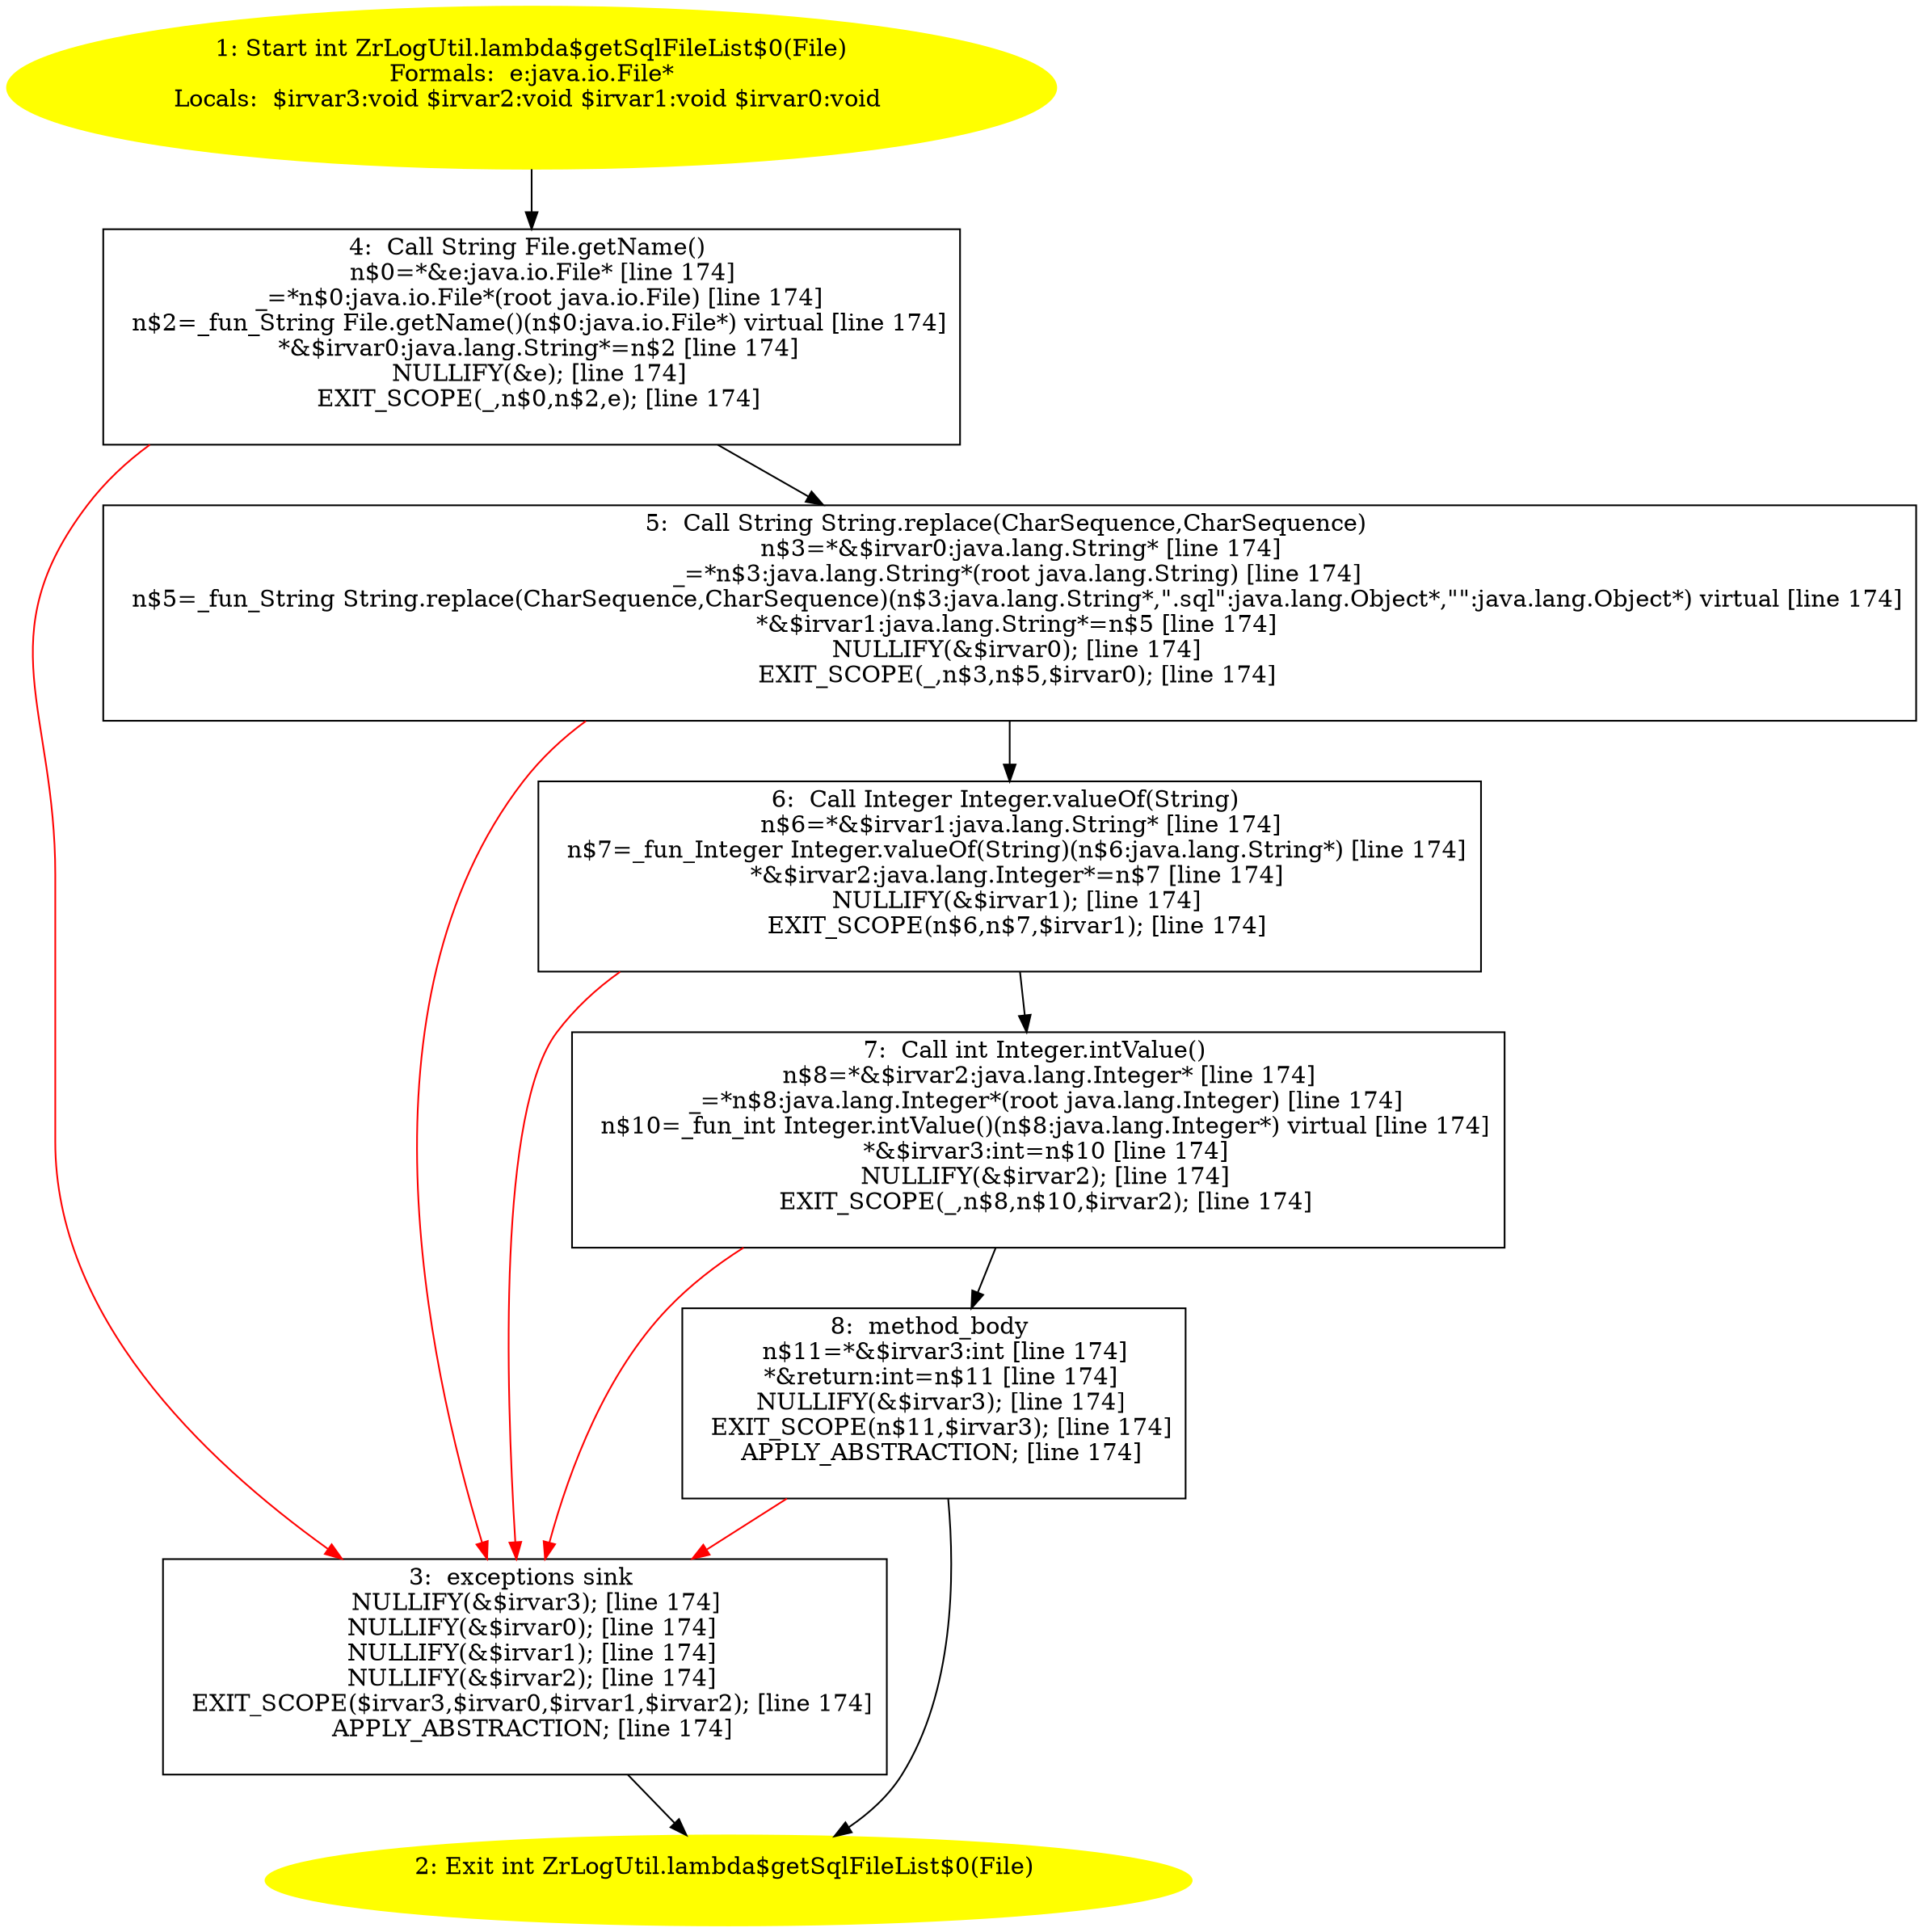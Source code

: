 /* @generated */
digraph cfg {
"com.zrlog.util.ZrLogUtil.lambda$getSqlFileList$0(java.io.File):int.481baa2483329b76c360f42dbf58fcfa_1" [label="1: Start int ZrLogUtil.lambda$getSqlFileList$0(File)\nFormals:  e:java.io.File*\nLocals:  $irvar3:void $irvar2:void $irvar1:void $irvar0:void \n  " color=yellow style=filled]
	

	 "com.zrlog.util.ZrLogUtil.lambda$getSqlFileList$0(java.io.File):int.481baa2483329b76c360f42dbf58fcfa_1" -> "com.zrlog.util.ZrLogUtil.lambda$getSqlFileList$0(java.io.File):int.481baa2483329b76c360f42dbf58fcfa_4" ;
"com.zrlog.util.ZrLogUtil.lambda$getSqlFileList$0(java.io.File):int.481baa2483329b76c360f42dbf58fcfa_2" [label="2: Exit int ZrLogUtil.lambda$getSqlFileList$0(File) \n  " color=yellow style=filled]
	

"com.zrlog.util.ZrLogUtil.lambda$getSqlFileList$0(java.io.File):int.481baa2483329b76c360f42dbf58fcfa_3" [label="3:  exceptions sink \n   NULLIFY(&$irvar3); [line 174]\n  NULLIFY(&$irvar0); [line 174]\n  NULLIFY(&$irvar1); [line 174]\n  NULLIFY(&$irvar2); [line 174]\n  EXIT_SCOPE($irvar3,$irvar0,$irvar1,$irvar2); [line 174]\n  APPLY_ABSTRACTION; [line 174]\n " shape="box"]
	

	 "com.zrlog.util.ZrLogUtil.lambda$getSqlFileList$0(java.io.File):int.481baa2483329b76c360f42dbf58fcfa_3" -> "com.zrlog.util.ZrLogUtil.lambda$getSqlFileList$0(java.io.File):int.481baa2483329b76c360f42dbf58fcfa_2" ;
"com.zrlog.util.ZrLogUtil.lambda$getSqlFileList$0(java.io.File):int.481baa2483329b76c360f42dbf58fcfa_4" [label="4:  Call String File.getName() \n   n$0=*&e:java.io.File* [line 174]\n  _=*n$0:java.io.File*(root java.io.File) [line 174]\n  n$2=_fun_String File.getName()(n$0:java.io.File*) virtual [line 174]\n  *&$irvar0:java.lang.String*=n$2 [line 174]\n  NULLIFY(&e); [line 174]\n  EXIT_SCOPE(_,n$0,n$2,e); [line 174]\n " shape="box"]
	

	 "com.zrlog.util.ZrLogUtil.lambda$getSqlFileList$0(java.io.File):int.481baa2483329b76c360f42dbf58fcfa_4" -> "com.zrlog.util.ZrLogUtil.lambda$getSqlFileList$0(java.io.File):int.481baa2483329b76c360f42dbf58fcfa_5" ;
	 "com.zrlog.util.ZrLogUtil.lambda$getSqlFileList$0(java.io.File):int.481baa2483329b76c360f42dbf58fcfa_4" -> "com.zrlog.util.ZrLogUtil.lambda$getSqlFileList$0(java.io.File):int.481baa2483329b76c360f42dbf58fcfa_3" [color="red" ];
"com.zrlog.util.ZrLogUtil.lambda$getSqlFileList$0(java.io.File):int.481baa2483329b76c360f42dbf58fcfa_5" [label="5:  Call String String.replace(CharSequence,CharSequence) \n   n$3=*&$irvar0:java.lang.String* [line 174]\n  _=*n$3:java.lang.String*(root java.lang.String) [line 174]\n  n$5=_fun_String String.replace(CharSequence,CharSequence)(n$3:java.lang.String*,\".sql\":java.lang.Object*,\"\":java.lang.Object*) virtual [line 174]\n  *&$irvar1:java.lang.String*=n$5 [line 174]\n  NULLIFY(&$irvar0); [line 174]\n  EXIT_SCOPE(_,n$3,n$5,$irvar0); [line 174]\n " shape="box"]
	

	 "com.zrlog.util.ZrLogUtil.lambda$getSqlFileList$0(java.io.File):int.481baa2483329b76c360f42dbf58fcfa_5" -> "com.zrlog.util.ZrLogUtil.lambda$getSqlFileList$0(java.io.File):int.481baa2483329b76c360f42dbf58fcfa_6" ;
	 "com.zrlog.util.ZrLogUtil.lambda$getSqlFileList$0(java.io.File):int.481baa2483329b76c360f42dbf58fcfa_5" -> "com.zrlog.util.ZrLogUtil.lambda$getSqlFileList$0(java.io.File):int.481baa2483329b76c360f42dbf58fcfa_3" [color="red" ];
"com.zrlog.util.ZrLogUtil.lambda$getSqlFileList$0(java.io.File):int.481baa2483329b76c360f42dbf58fcfa_6" [label="6:  Call Integer Integer.valueOf(String) \n   n$6=*&$irvar1:java.lang.String* [line 174]\n  n$7=_fun_Integer Integer.valueOf(String)(n$6:java.lang.String*) [line 174]\n  *&$irvar2:java.lang.Integer*=n$7 [line 174]\n  NULLIFY(&$irvar1); [line 174]\n  EXIT_SCOPE(n$6,n$7,$irvar1); [line 174]\n " shape="box"]
	

	 "com.zrlog.util.ZrLogUtil.lambda$getSqlFileList$0(java.io.File):int.481baa2483329b76c360f42dbf58fcfa_6" -> "com.zrlog.util.ZrLogUtil.lambda$getSqlFileList$0(java.io.File):int.481baa2483329b76c360f42dbf58fcfa_7" ;
	 "com.zrlog.util.ZrLogUtil.lambda$getSqlFileList$0(java.io.File):int.481baa2483329b76c360f42dbf58fcfa_6" -> "com.zrlog.util.ZrLogUtil.lambda$getSqlFileList$0(java.io.File):int.481baa2483329b76c360f42dbf58fcfa_3" [color="red" ];
"com.zrlog.util.ZrLogUtil.lambda$getSqlFileList$0(java.io.File):int.481baa2483329b76c360f42dbf58fcfa_7" [label="7:  Call int Integer.intValue() \n   n$8=*&$irvar2:java.lang.Integer* [line 174]\n  _=*n$8:java.lang.Integer*(root java.lang.Integer) [line 174]\n  n$10=_fun_int Integer.intValue()(n$8:java.lang.Integer*) virtual [line 174]\n  *&$irvar3:int=n$10 [line 174]\n  NULLIFY(&$irvar2); [line 174]\n  EXIT_SCOPE(_,n$8,n$10,$irvar2); [line 174]\n " shape="box"]
	

	 "com.zrlog.util.ZrLogUtil.lambda$getSqlFileList$0(java.io.File):int.481baa2483329b76c360f42dbf58fcfa_7" -> "com.zrlog.util.ZrLogUtil.lambda$getSqlFileList$0(java.io.File):int.481baa2483329b76c360f42dbf58fcfa_8" ;
	 "com.zrlog.util.ZrLogUtil.lambda$getSqlFileList$0(java.io.File):int.481baa2483329b76c360f42dbf58fcfa_7" -> "com.zrlog.util.ZrLogUtil.lambda$getSqlFileList$0(java.io.File):int.481baa2483329b76c360f42dbf58fcfa_3" [color="red" ];
"com.zrlog.util.ZrLogUtil.lambda$getSqlFileList$0(java.io.File):int.481baa2483329b76c360f42dbf58fcfa_8" [label="8:  method_body \n   n$11=*&$irvar3:int [line 174]\n  *&return:int=n$11 [line 174]\n  NULLIFY(&$irvar3); [line 174]\n  EXIT_SCOPE(n$11,$irvar3); [line 174]\n  APPLY_ABSTRACTION; [line 174]\n " shape="box"]
	

	 "com.zrlog.util.ZrLogUtil.lambda$getSqlFileList$0(java.io.File):int.481baa2483329b76c360f42dbf58fcfa_8" -> "com.zrlog.util.ZrLogUtil.lambda$getSqlFileList$0(java.io.File):int.481baa2483329b76c360f42dbf58fcfa_2" ;
	 "com.zrlog.util.ZrLogUtil.lambda$getSqlFileList$0(java.io.File):int.481baa2483329b76c360f42dbf58fcfa_8" -> "com.zrlog.util.ZrLogUtil.lambda$getSqlFileList$0(java.io.File):int.481baa2483329b76c360f42dbf58fcfa_3" [color="red" ];
}
